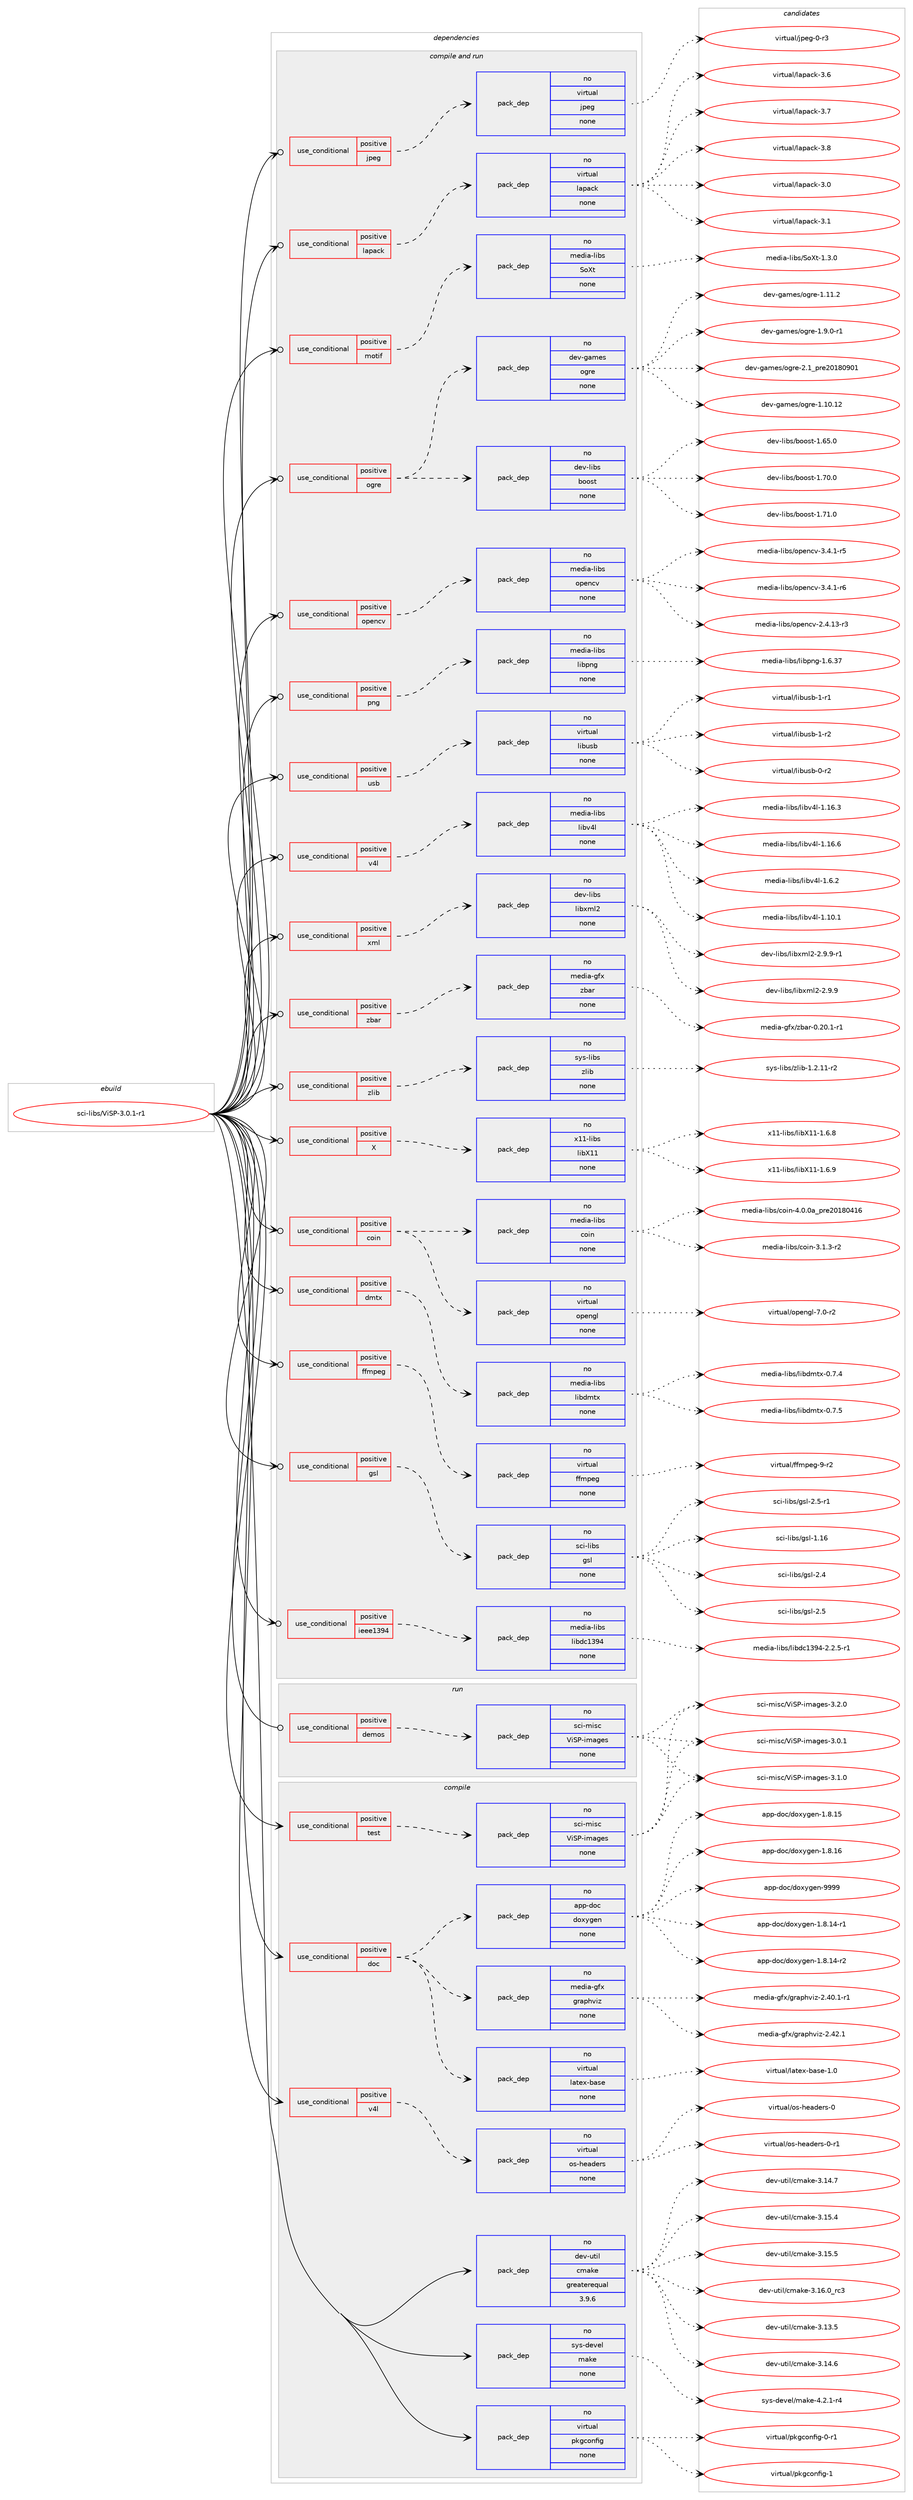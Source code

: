 digraph prolog {

# *************
# Graph options
# *************

newrank=true;
concentrate=true;
compound=true;
graph [rankdir=LR,fontname=Helvetica,fontsize=10,ranksep=1.5];#, ranksep=2.5, nodesep=0.2];
edge  [arrowhead=vee];
node  [fontname=Helvetica,fontsize=10];

# **********
# The ebuild
# **********

subgraph cluster_leftcol {
color=gray;
rank=same;
label=<<i>ebuild</i>>;
id [label="sci-libs/ViSP-3.0.1-r1", color=red, width=4, href="../sci-libs/ViSP-3.0.1-r1.svg"];
}

# ****************
# The dependencies
# ****************

subgraph cluster_midcol {
color=gray;
label=<<i>dependencies</i>>;
subgraph cluster_compile {
fillcolor="#eeeeee";
style=filled;
label=<<i>compile</i>>;
subgraph cond207596 {
dependency855461 [label=<<TABLE BORDER="0" CELLBORDER="1" CELLSPACING="0" CELLPADDING="4"><TR><TD ROWSPAN="3" CELLPADDING="10">use_conditional</TD></TR><TR><TD>positive</TD></TR><TR><TD>doc</TD></TR></TABLE>>, shape=none, color=red];
subgraph pack632768 {
dependency855462 [label=<<TABLE BORDER="0" CELLBORDER="1" CELLSPACING="0" CELLPADDING="4" WIDTH="220"><TR><TD ROWSPAN="6" CELLPADDING="30">pack_dep</TD></TR><TR><TD WIDTH="110">no</TD></TR><TR><TD>app-doc</TD></TR><TR><TD>doxygen</TD></TR><TR><TD>none</TD></TR><TR><TD></TD></TR></TABLE>>, shape=none, color=blue];
}
dependency855461:e -> dependency855462:w [weight=20,style="dashed",arrowhead="vee"];
subgraph pack632769 {
dependency855463 [label=<<TABLE BORDER="0" CELLBORDER="1" CELLSPACING="0" CELLPADDING="4" WIDTH="220"><TR><TD ROWSPAN="6" CELLPADDING="30">pack_dep</TD></TR><TR><TD WIDTH="110">no</TD></TR><TR><TD>virtual</TD></TR><TR><TD>latex-base</TD></TR><TR><TD>none</TD></TR><TR><TD></TD></TR></TABLE>>, shape=none, color=blue];
}
dependency855461:e -> dependency855463:w [weight=20,style="dashed",arrowhead="vee"];
subgraph pack632770 {
dependency855464 [label=<<TABLE BORDER="0" CELLBORDER="1" CELLSPACING="0" CELLPADDING="4" WIDTH="220"><TR><TD ROWSPAN="6" CELLPADDING="30">pack_dep</TD></TR><TR><TD WIDTH="110">no</TD></TR><TR><TD>media-gfx</TD></TR><TR><TD>graphviz</TD></TR><TR><TD>none</TD></TR><TR><TD></TD></TR></TABLE>>, shape=none, color=blue];
}
dependency855461:e -> dependency855464:w [weight=20,style="dashed",arrowhead="vee"];
}
id:e -> dependency855461:w [weight=20,style="solid",arrowhead="vee"];
subgraph cond207597 {
dependency855465 [label=<<TABLE BORDER="0" CELLBORDER="1" CELLSPACING="0" CELLPADDING="4"><TR><TD ROWSPAN="3" CELLPADDING="10">use_conditional</TD></TR><TR><TD>positive</TD></TR><TR><TD>test</TD></TR></TABLE>>, shape=none, color=red];
subgraph pack632771 {
dependency855466 [label=<<TABLE BORDER="0" CELLBORDER="1" CELLSPACING="0" CELLPADDING="4" WIDTH="220"><TR><TD ROWSPAN="6" CELLPADDING="30">pack_dep</TD></TR><TR><TD WIDTH="110">no</TD></TR><TR><TD>sci-misc</TD></TR><TR><TD>ViSP-images</TD></TR><TR><TD>none</TD></TR><TR><TD></TD></TR></TABLE>>, shape=none, color=blue];
}
dependency855465:e -> dependency855466:w [weight=20,style="dashed",arrowhead="vee"];
}
id:e -> dependency855465:w [weight=20,style="solid",arrowhead="vee"];
subgraph cond207598 {
dependency855467 [label=<<TABLE BORDER="0" CELLBORDER="1" CELLSPACING="0" CELLPADDING="4"><TR><TD ROWSPAN="3" CELLPADDING="10">use_conditional</TD></TR><TR><TD>positive</TD></TR><TR><TD>v4l</TD></TR></TABLE>>, shape=none, color=red];
subgraph pack632772 {
dependency855468 [label=<<TABLE BORDER="0" CELLBORDER="1" CELLSPACING="0" CELLPADDING="4" WIDTH="220"><TR><TD ROWSPAN="6" CELLPADDING="30">pack_dep</TD></TR><TR><TD WIDTH="110">no</TD></TR><TR><TD>virtual</TD></TR><TR><TD>os-headers</TD></TR><TR><TD>none</TD></TR><TR><TD></TD></TR></TABLE>>, shape=none, color=blue];
}
dependency855467:e -> dependency855468:w [weight=20,style="dashed",arrowhead="vee"];
}
id:e -> dependency855467:w [weight=20,style="solid",arrowhead="vee"];
subgraph pack632773 {
dependency855469 [label=<<TABLE BORDER="0" CELLBORDER="1" CELLSPACING="0" CELLPADDING="4" WIDTH="220"><TR><TD ROWSPAN="6" CELLPADDING="30">pack_dep</TD></TR><TR><TD WIDTH="110">no</TD></TR><TR><TD>dev-util</TD></TR><TR><TD>cmake</TD></TR><TR><TD>greaterequal</TD></TR><TR><TD>3.9.6</TD></TR></TABLE>>, shape=none, color=blue];
}
id:e -> dependency855469:w [weight=20,style="solid",arrowhead="vee"];
subgraph pack632774 {
dependency855470 [label=<<TABLE BORDER="0" CELLBORDER="1" CELLSPACING="0" CELLPADDING="4" WIDTH="220"><TR><TD ROWSPAN="6" CELLPADDING="30">pack_dep</TD></TR><TR><TD WIDTH="110">no</TD></TR><TR><TD>sys-devel</TD></TR><TR><TD>make</TD></TR><TR><TD>none</TD></TR><TR><TD></TD></TR></TABLE>>, shape=none, color=blue];
}
id:e -> dependency855470:w [weight=20,style="solid",arrowhead="vee"];
subgraph pack632775 {
dependency855471 [label=<<TABLE BORDER="0" CELLBORDER="1" CELLSPACING="0" CELLPADDING="4" WIDTH="220"><TR><TD ROWSPAN="6" CELLPADDING="30">pack_dep</TD></TR><TR><TD WIDTH="110">no</TD></TR><TR><TD>virtual</TD></TR><TR><TD>pkgconfig</TD></TR><TR><TD>none</TD></TR><TR><TD></TD></TR></TABLE>>, shape=none, color=blue];
}
id:e -> dependency855471:w [weight=20,style="solid",arrowhead="vee"];
}
subgraph cluster_compileandrun {
fillcolor="#eeeeee";
style=filled;
label=<<i>compile and run</i>>;
subgraph cond207599 {
dependency855472 [label=<<TABLE BORDER="0" CELLBORDER="1" CELLSPACING="0" CELLPADDING="4"><TR><TD ROWSPAN="3" CELLPADDING="10">use_conditional</TD></TR><TR><TD>positive</TD></TR><TR><TD>X</TD></TR></TABLE>>, shape=none, color=red];
subgraph pack632776 {
dependency855473 [label=<<TABLE BORDER="0" CELLBORDER="1" CELLSPACING="0" CELLPADDING="4" WIDTH="220"><TR><TD ROWSPAN="6" CELLPADDING="30">pack_dep</TD></TR><TR><TD WIDTH="110">no</TD></TR><TR><TD>x11-libs</TD></TR><TR><TD>libX11</TD></TR><TR><TD>none</TD></TR><TR><TD></TD></TR></TABLE>>, shape=none, color=blue];
}
dependency855472:e -> dependency855473:w [weight=20,style="dashed",arrowhead="vee"];
}
id:e -> dependency855472:w [weight=20,style="solid",arrowhead="odotvee"];
subgraph cond207600 {
dependency855474 [label=<<TABLE BORDER="0" CELLBORDER="1" CELLSPACING="0" CELLPADDING="4"><TR><TD ROWSPAN="3" CELLPADDING="10">use_conditional</TD></TR><TR><TD>positive</TD></TR><TR><TD>coin</TD></TR></TABLE>>, shape=none, color=red];
subgraph pack632777 {
dependency855475 [label=<<TABLE BORDER="0" CELLBORDER="1" CELLSPACING="0" CELLPADDING="4" WIDTH="220"><TR><TD ROWSPAN="6" CELLPADDING="30">pack_dep</TD></TR><TR><TD WIDTH="110">no</TD></TR><TR><TD>media-libs</TD></TR><TR><TD>coin</TD></TR><TR><TD>none</TD></TR><TR><TD></TD></TR></TABLE>>, shape=none, color=blue];
}
dependency855474:e -> dependency855475:w [weight=20,style="dashed",arrowhead="vee"];
subgraph pack632778 {
dependency855476 [label=<<TABLE BORDER="0" CELLBORDER="1" CELLSPACING="0" CELLPADDING="4" WIDTH="220"><TR><TD ROWSPAN="6" CELLPADDING="30">pack_dep</TD></TR><TR><TD WIDTH="110">no</TD></TR><TR><TD>virtual</TD></TR><TR><TD>opengl</TD></TR><TR><TD>none</TD></TR><TR><TD></TD></TR></TABLE>>, shape=none, color=blue];
}
dependency855474:e -> dependency855476:w [weight=20,style="dashed",arrowhead="vee"];
}
id:e -> dependency855474:w [weight=20,style="solid",arrowhead="odotvee"];
subgraph cond207601 {
dependency855477 [label=<<TABLE BORDER="0" CELLBORDER="1" CELLSPACING="0" CELLPADDING="4"><TR><TD ROWSPAN="3" CELLPADDING="10">use_conditional</TD></TR><TR><TD>positive</TD></TR><TR><TD>dmtx</TD></TR></TABLE>>, shape=none, color=red];
subgraph pack632779 {
dependency855478 [label=<<TABLE BORDER="0" CELLBORDER="1" CELLSPACING="0" CELLPADDING="4" WIDTH="220"><TR><TD ROWSPAN="6" CELLPADDING="30">pack_dep</TD></TR><TR><TD WIDTH="110">no</TD></TR><TR><TD>media-libs</TD></TR><TR><TD>libdmtx</TD></TR><TR><TD>none</TD></TR><TR><TD></TD></TR></TABLE>>, shape=none, color=blue];
}
dependency855477:e -> dependency855478:w [weight=20,style="dashed",arrowhead="vee"];
}
id:e -> dependency855477:w [weight=20,style="solid",arrowhead="odotvee"];
subgraph cond207602 {
dependency855479 [label=<<TABLE BORDER="0" CELLBORDER="1" CELLSPACING="0" CELLPADDING="4"><TR><TD ROWSPAN="3" CELLPADDING="10">use_conditional</TD></TR><TR><TD>positive</TD></TR><TR><TD>ffmpeg</TD></TR></TABLE>>, shape=none, color=red];
subgraph pack632780 {
dependency855480 [label=<<TABLE BORDER="0" CELLBORDER="1" CELLSPACING="0" CELLPADDING="4" WIDTH="220"><TR><TD ROWSPAN="6" CELLPADDING="30">pack_dep</TD></TR><TR><TD WIDTH="110">no</TD></TR><TR><TD>virtual</TD></TR><TR><TD>ffmpeg</TD></TR><TR><TD>none</TD></TR><TR><TD></TD></TR></TABLE>>, shape=none, color=blue];
}
dependency855479:e -> dependency855480:w [weight=20,style="dashed",arrowhead="vee"];
}
id:e -> dependency855479:w [weight=20,style="solid",arrowhead="odotvee"];
subgraph cond207603 {
dependency855481 [label=<<TABLE BORDER="0" CELLBORDER="1" CELLSPACING="0" CELLPADDING="4"><TR><TD ROWSPAN="3" CELLPADDING="10">use_conditional</TD></TR><TR><TD>positive</TD></TR><TR><TD>gsl</TD></TR></TABLE>>, shape=none, color=red];
subgraph pack632781 {
dependency855482 [label=<<TABLE BORDER="0" CELLBORDER="1" CELLSPACING="0" CELLPADDING="4" WIDTH="220"><TR><TD ROWSPAN="6" CELLPADDING="30">pack_dep</TD></TR><TR><TD WIDTH="110">no</TD></TR><TR><TD>sci-libs</TD></TR><TR><TD>gsl</TD></TR><TR><TD>none</TD></TR><TR><TD></TD></TR></TABLE>>, shape=none, color=blue];
}
dependency855481:e -> dependency855482:w [weight=20,style="dashed",arrowhead="vee"];
}
id:e -> dependency855481:w [weight=20,style="solid",arrowhead="odotvee"];
subgraph cond207604 {
dependency855483 [label=<<TABLE BORDER="0" CELLBORDER="1" CELLSPACING="0" CELLPADDING="4"><TR><TD ROWSPAN="3" CELLPADDING="10">use_conditional</TD></TR><TR><TD>positive</TD></TR><TR><TD>ieee1394</TD></TR></TABLE>>, shape=none, color=red];
subgraph pack632782 {
dependency855484 [label=<<TABLE BORDER="0" CELLBORDER="1" CELLSPACING="0" CELLPADDING="4" WIDTH="220"><TR><TD ROWSPAN="6" CELLPADDING="30">pack_dep</TD></TR><TR><TD WIDTH="110">no</TD></TR><TR><TD>media-libs</TD></TR><TR><TD>libdc1394</TD></TR><TR><TD>none</TD></TR><TR><TD></TD></TR></TABLE>>, shape=none, color=blue];
}
dependency855483:e -> dependency855484:w [weight=20,style="dashed",arrowhead="vee"];
}
id:e -> dependency855483:w [weight=20,style="solid",arrowhead="odotvee"];
subgraph cond207605 {
dependency855485 [label=<<TABLE BORDER="0" CELLBORDER="1" CELLSPACING="0" CELLPADDING="4"><TR><TD ROWSPAN="3" CELLPADDING="10">use_conditional</TD></TR><TR><TD>positive</TD></TR><TR><TD>jpeg</TD></TR></TABLE>>, shape=none, color=red];
subgraph pack632783 {
dependency855486 [label=<<TABLE BORDER="0" CELLBORDER="1" CELLSPACING="0" CELLPADDING="4" WIDTH="220"><TR><TD ROWSPAN="6" CELLPADDING="30">pack_dep</TD></TR><TR><TD WIDTH="110">no</TD></TR><TR><TD>virtual</TD></TR><TR><TD>jpeg</TD></TR><TR><TD>none</TD></TR><TR><TD></TD></TR></TABLE>>, shape=none, color=blue];
}
dependency855485:e -> dependency855486:w [weight=20,style="dashed",arrowhead="vee"];
}
id:e -> dependency855485:w [weight=20,style="solid",arrowhead="odotvee"];
subgraph cond207606 {
dependency855487 [label=<<TABLE BORDER="0" CELLBORDER="1" CELLSPACING="0" CELLPADDING="4"><TR><TD ROWSPAN="3" CELLPADDING="10">use_conditional</TD></TR><TR><TD>positive</TD></TR><TR><TD>lapack</TD></TR></TABLE>>, shape=none, color=red];
subgraph pack632784 {
dependency855488 [label=<<TABLE BORDER="0" CELLBORDER="1" CELLSPACING="0" CELLPADDING="4" WIDTH="220"><TR><TD ROWSPAN="6" CELLPADDING="30">pack_dep</TD></TR><TR><TD WIDTH="110">no</TD></TR><TR><TD>virtual</TD></TR><TR><TD>lapack</TD></TR><TR><TD>none</TD></TR><TR><TD></TD></TR></TABLE>>, shape=none, color=blue];
}
dependency855487:e -> dependency855488:w [weight=20,style="dashed",arrowhead="vee"];
}
id:e -> dependency855487:w [weight=20,style="solid",arrowhead="odotvee"];
subgraph cond207607 {
dependency855489 [label=<<TABLE BORDER="0" CELLBORDER="1" CELLSPACING="0" CELLPADDING="4"><TR><TD ROWSPAN="3" CELLPADDING="10">use_conditional</TD></TR><TR><TD>positive</TD></TR><TR><TD>motif</TD></TR></TABLE>>, shape=none, color=red];
subgraph pack632785 {
dependency855490 [label=<<TABLE BORDER="0" CELLBORDER="1" CELLSPACING="0" CELLPADDING="4" WIDTH="220"><TR><TD ROWSPAN="6" CELLPADDING="30">pack_dep</TD></TR><TR><TD WIDTH="110">no</TD></TR><TR><TD>media-libs</TD></TR><TR><TD>SoXt</TD></TR><TR><TD>none</TD></TR><TR><TD></TD></TR></TABLE>>, shape=none, color=blue];
}
dependency855489:e -> dependency855490:w [weight=20,style="dashed",arrowhead="vee"];
}
id:e -> dependency855489:w [weight=20,style="solid",arrowhead="odotvee"];
subgraph cond207608 {
dependency855491 [label=<<TABLE BORDER="0" CELLBORDER="1" CELLSPACING="0" CELLPADDING="4"><TR><TD ROWSPAN="3" CELLPADDING="10">use_conditional</TD></TR><TR><TD>positive</TD></TR><TR><TD>ogre</TD></TR></TABLE>>, shape=none, color=red];
subgraph pack632786 {
dependency855492 [label=<<TABLE BORDER="0" CELLBORDER="1" CELLSPACING="0" CELLPADDING="4" WIDTH="220"><TR><TD ROWSPAN="6" CELLPADDING="30">pack_dep</TD></TR><TR><TD WIDTH="110">no</TD></TR><TR><TD>dev-games</TD></TR><TR><TD>ogre</TD></TR><TR><TD>none</TD></TR><TR><TD></TD></TR></TABLE>>, shape=none, color=blue];
}
dependency855491:e -> dependency855492:w [weight=20,style="dashed",arrowhead="vee"];
subgraph pack632787 {
dependency855493 [label=<<TABLE BORDER="0" CELLBORDER="1" CELLSPACING="0" CELLPADDING="4" WIDTH="220"><TR><TD ROWSPAN="6" CELLPADDING="30">pack_dep</TD></TR><TR><TD WIDTH="110">no</TD></TR><TR><TD>dev-libs</TD></TR><TR><TD>boost</TD></TR><TR><TD>none</TD></TR><TR><TD></TD></TR></TABLE>>, shape=none, color=blue];
}
dependency855491:e -> dependency855493:w [weight=20,style="dashed",arrowhead="vee"];
}
id:e -> dependency855491:w [weight=20,style="solid",arrowhead="odotvee"];
subgraph cond207609 {
dependency855494 [label=<<TABLE BORDER="0" CELLBORDER="1" CELLSPACING="0" CELLPADDING="4"><TR><TD ROWSPAN="3" CELLPADDING="10">use_conditional</TD></TR><TR><TD>positive</TD></TR><TR><TD>opencv</TD></TR></TABLE>>, shape=none, color=red];
subgraph pack632788 {
dependency855495 [label=<<TABLE BORDER="0" CELLBORDER="1" CELLSPACING="0" CELLPADDING="4" WIDTH="220"><TR><TD ROWSPAN="6" CELLPADDING="30">pack_dep</TD></TR><TR><TD WIDTH="110">no</TD></TR><TR><TD>media-libs</TD></TR><TR><TD>opencv</TD></TR><TR><TD>none</TD></TR><TR><TD></TD></TR></TABLE>>, shape=none, color=blue];
}
dependency855494:e -> dependency855495:w [weight=20,style="dashed",arrowhead="vee"];
}
id:e -> dependency855494:w [weight=20,style="solid",arrowhead="odotvee"];
subgraph cond207610 {
dependency855496 [label=<<TABLE BORDER="0" CELLBORDER="1" CELLSPACING="0" CELLPADDING="4"><TR><TD ROWSPAN="3" CELLPADDING="10">use_conditional</TD></TR><TR><TD>positive</TD></TR><TR><TD>png</TD></TR></TABLE>>, shape=none, color=red];
subgraph pack632789 {
dependency855497 [label=<<TABLE BORDER="0" CELLBORDER="1" CELLSPACING="0" CELLPADDING="4" WIDTH="220"><TR><TD ROWSPAN="6" CELLPADDING="30">pack_dep</TD></TR><TR><TD WIDTH="110">no</TD></TR><TR><TD>media-libs</TD></TR><TR><TD>libpng</TD></TR><TR><TD>none</TD></TR><TR><TD></TD></TR></TABLE>>, shape=none, color=blue];
}
dependency855496:e -> dependency855497:w [weight=20,style="dashed",arrowhead="vee"];
}
id:e -> dependency855496:w [weight=20,style="solid",arrowhead="odotvee"];
subgraph cond207611 {
dependency855498 [label=<<TABLE BORDER="0" CELLBORDER="1" CELLSPACING="0" CELLPADDING="4"><TR><TD ROWSPAN="3" CELLPADDING="10">use_conditional</TD></TR><TR><TD>positive</TD></TR><TR><TD>usb</TD></TR></TABLE>>, shape=none, color=red];
subgraph pack632790 {
dependency855499 [label=<<TABLE BORDER="0" CELLBORDER="1" CELLSPACING="0" CELLPADDING="4" WIDTH="220"><TR><TD ROWSPAN="6" CELLPADDING="30">pack_dep</TD></TR><TR><TD WIDTH="110">no</TD></TR><TR><TD>virtual</TD></TR><TR><TD>libusb</TD></TR><TR><TD>none</TD></TR><TR><TD></TD></TR></TABLE>>, shape=none, color=blue];
}
dependency855498:e -> dependency855499:w [weight=20,style="dashed",arrowhead="vee"];
}
id:e -> dependency855498:w [weight=20,style="solid",arrowhead="odotvee"];
subgraph cond207612 {
dependency855500 [label=<<TABLE BORDER="0" CELLBORDER="1" CELLSPACING="0" CELLPADDING="4"><TR><TD ROWSPAN="3" CELLPADDING="10">use_conditional</TD></TR><TR><TD>positive</TD></TR><TR><TD>v4l</TD></TR></TABLE>>, shape=none, color=red];
subgraph pack632791 {
dependency855501 [label=<<TABLE BORDER="0" CELLBORDER="1" CELLSPACING="0" CELLPADDING="4" WIDTH="220"><TR><TD ROWSPAN="6" CELLPADDING="30">pack_dep</TD></TR><TR><TD WIDTH="110">no</TD></TR><TR><TD>media-libs</TD></TR><TR><TD>libv4l</TD></TR><TR><TD>none</TD></TR><TR><TD></TD></TR></TABLE>>, shape=none, color=blue];
}
dependency855500:e -> dependency855501:w [weight=20,style="dashed",arrowhead="vee"];
}
id:e -> dependency855500:w [weight=20,style="solid",arrowhead="odotvee"];
subgraph cond207613 {
dependency855502 [label=<<TABLE BORDER="0" CELLBORDER="1" CELLSPACING="0" CELLPADDING="4"><TR><TD ROWSPAN="3" CELLPADDING="10">use_conditional</TD></TR><TR><TD>positive</TD></TR><TR><TD>xml</TD></TR></TABLE>>, shape=none, color=red];
subgraph pack632792 {
dependency855503 [label=<<TABLE BORDER="0" CELLBORDER="1" CELLSPACING="0" CELLPADDING="4" WIDTH="220"><TR><TD ROWSPAN="6" CELLPADDING="30">pack_dep</TD></TR><TR><TD WIDTH="110">no</TD></TR><TR><TD>dev-libs</TD></TR><TR><TD>libxml2</TD></TR><TR><TD>none</TD></TR><TR><TD></TD></TR></TABLE>>, shape=none, color=blue];
}
dependency855502:e -> dependency855503:w [weight=20,style="dashed",arrowhead="vee"];
}
id:e -> dependency855502:w [weight=20,style="solid",arrowhead="odotvee"];
subgraph cond207614 {
dependency855504 [label=<<TABLE BORDER="0" CELLBORDER="1" CELLSPACING="0" CELLPADDING="4"><TR><TD ROWSPAN="3" CELLPADDING="10">use_conditional</TD></TR><TR><TD>positive</TD></TR><TR><TD>zbar</TD></TR></TABLE>>, shape=none, color=red];
subgraph pack632793 {
dependency855505 [label=<<TABLE BORDER="0" CELLBORDER="1" CELLSPACING="0" CELLPADDING="4" WIDTH="220"><TR><TD ROWSPAN="6" CELLPADDING="30">pack_dep</TD></TR><TR><TD WIDTH="110">no</TD></TR><TR><TD>media-gfx</TD></TR><TR><TD>zbar</TD></TR><TR><TD>none</TD></TR><TR><TD></TD></TR></TABLE>>, shape=none, color=blue];
}
dependency855504:e -> dependency855505:w [weight=20,style="dashed",arrowhead="vee"];
}
id:e -> dependency855504:w [weight=20,style="solid",arrowhead="odotvee"];
subgraph cond207615 {
dependency855506 [label=<<TABLE BORDER="0" CELLBORDER="1" CELLSPACING="0" CELLPADDING="4"><TR><TD ROWSPAN="3" CELLPADDING="10">use_conditional</TD></TR><TR><TD>positive</TD></TR><TR><TD>zlib</TD></TR></TABLE>>, shape=none, color=red];
subgraph pack632794 {
dependency855507 [label=<<TABLE BORDER="0" CELLBORDER="1" CELLSPACING="0" CELLPADDING="4" WIDTH="220"><TR><TD ROWSPAN="6" CELLPADDING="30">pack_dep</TD></TR><TR><TD WIDTH="110">no</TD></TR><TR><TD>sys-libs</TD></TR><TR><TD>zlib</TD></TR><TR><TD>none</TD></TR><TR><TD></TD></TR></TABLE>>, shape=none, color=blue];
}
dependency855506:e -> dependency855507:w [weight=20,style="dashed",arrowhead="vee"];
}
id:e -> dependency855506:w [weight=20,style="solid",arrowhead="odotvee"];
}
subgraph cluster_run {
fillcolor="#eeeeee";
style=filled;
label=<<i>run</i>>;
subgraph cond207616 {
dependency855508 [label=<<TABLE BORDER="0" CELLBORDER="1" CELLSPACING="0" CELLPADDING="4"><TR><TD ROWSPAN="3" CELLPADDING="10">use_conditional</TD></TR><TR><TD>positive</TD></TR><TR><TD>demos</TD></TR></TABLE>>, shape=none, color=red];
subgraph pack632795 {
dependency855509 [label=<<TABLE BORDER="0" CELLBORDER="1" CELLSPACING="0" CELLPADDING="4" WIDTH="220"><TR><TD ROWSPAN="6" CELLPADDING="30">pack_dep</TD></TR><TR><TD WIDTH="110">no</TD></TR><TR><TD>sci-misc</TD></TR><TR><TD>ViSP-images</TD></TR><TR><TD>none</TD></TR><TR><TD></TD></TR></TABLE>>, shape=none, color=blue];
}
dependency855508:e -> dependency855509:w [weight=20,style="dashed",arrowhead="vee"];
}
id:e -> dependency855508:w [weight=20,style="solid",arrowhead="odot"];
}
}

# **************
# The candidates
# **************

subgraph cluster_choices {
rank=same;
color=gray;
label=<<i>candidates</i>>;

subgraph choice632768 {
color=black;
nodesep=1;
choice97112112451001119947100111120121103101110454946564649524511449 [label="app-doc/doxygen-1.8.14-r1", color=red, width=4,href="../app-doc/doxygen-1.8.14-r1.svg"];
choice97112112451001119947100111120121103101110454946564649524511450 [label="app-doc/doxygen-1.8.14-r2", color=red, width=4,href="../app-doc/doxygen-1.8.14-r2.svg"];
choice9711211245100111994710011112012110310111045494656464953 [label="app-doc/doxygen-1.8.15", color=red, width=4,href="../app-doc/doxygen-1.8.15.svg"];
choice9711211245100111994710011112012110310111045494656464954 [label="app-doc/doxygen-1.8.16", color=red, width=4,href="../app-doc/doxygen-1.8.16.svg"];
choice971121124510011199471001111201211031011104557575757 [label="app-doc/doxygen-9999", color=red, width=4,href="../app-doc/doxygen-9999.svg"];
dependency855462:e -> choice97112112451001119947100111120121103101110454946564649524511449:w [style=dotted,weight="100"];
dependency855462:e -> choice97112112451001119947100111120121103101110454946564649524511450:w [style=dotted,weight="100"];
dependency855462:e -> choice9711211245100111994710011112012110310111045494656464953:w [style=dotted,weight="100"];
dependency855462:e -> choice9711211245100111994710011112012110310111045494656464954:w [style=dotted,weight="100"];
dependency855462:e -> choice971121124510011199471001111201211031011104557575757:w [style=dotted,weight="100"];
}
subgraph choice632769 {
color=black;
nodesep=1;
choice11810511411611797108471089711610112045989711510145494648 [label="virtual/latex-base-1.0", color=red, width=4,href="../virtual/latex-base-1.0.svg"];
dependency855463:e -> choice11810511411611797108471089711610112045989711510145494648:w [style=dotted,weight="100"];
}
subgraph choice632770 {
color=black;
nodesep=1;
choice10910110010597451031021204710311497112104118105122455046524846494511449 [label="media-gfx/graphviz-2.40.1-r1", color=red, width=4,href="../media-gfx/graphviz-2.40.1-r1.svg"];
choice1091011001059745103102120471031149711210411810512245504652504649 [label="media-gfx/graphviz-2.42.1", color=red, width=4,href="../media-gfx/graphviz-2.42.1.svg"];
dependency855464:e -> choice10910110010597451031021204710311497112104118105122455046524846494511449:w [style=dotted,weight="100"];
dependency855464:e -> choice1091011001059745103102120471031149711210411810512245504652504649:w [style=dotted,weight="100"];
}
subgraph choice632771 {
color=black;
nodesep=1;
choice115991054510910511599478610583804510510997103101115455146484649 [label="sci-misc/ViSP-images-3.0.1", color=red, width=4,href="../sci-misc/ViSP-images-3.0.1.svg"];
choice115991054510910511599478610583804510510997103101115455146494648 [label="sci-misc/ViSP-images-3.1.0", color=red, width=4,href="../sci-misc/ViSP-images-3.1.0.svg"];
choice115991054510910511599478610583804510510997103101115455146504648 [label="sci-misc/ViSP-images-3.2.0", color=red, width=4,href="../sci-misc/ViSP-images-3.2.0.svg"];
dependency855466:e -> choice115991054510910511599478610583804510510997103101115455146484649:w [style=dotted,weight="100"];
dependency855466:e -> choice115991054510910511599478610583804510510997103101115455146494648:w [style=dotted,weight="100"];
dependency855466:e -> choice115991054510910511599478610583804510510997103101115455146504648:w [style=dotted,weight="100"];
}
subgraph choice632772 {
color=black;
nodesep=1;
choice118105114116117971084711111545104101971001011141154548 [label="virtual/os-headers-0", color=red, width=4,href="../virtual/os-headers-0.svg"];
choice1181051141161179710847111115451041019710010111411545484511449 [label="virtual/os-headers-0-r1", color=red, width=4,href="../virtual/os-headers-0-r1.svg"];
dependency855468:e -> choice118105114116117971084711111545104101971001011141154548:w [style=dotted,weight="100"];
dependency855468:e -> choice1181051141161179710847111115451041019710010111411545484511449:w [style=dotted,weight="100"];
}
subgraph choice632773 {
color=black;
nodesep=1;
choice1001011184511711610510847991099710710145514649514653 [label="dev-util/cmake-3.13.5", color=red, width=4,href="../dev-util/cmake-3.13.5.svg"];
choice1001011184511711610510847991099710710145514649524654 [label="dev-util/cmake-3.14.6", color=red, width=4,href="../dev-util/cmake-3.14.6.svg"];
choice1001011184511711610510847991099710710145514649524655 [label="dev-util/cmake-3.14.7", color=red, width=4,href="../dev-util/cmake-3.14.7.svg"];
choice1001011184511711610510847991099710710145514649534652 [label="dev-util/cmake-3.15.4", color=red, width=4,href="../dev-util/cmake-3.15.4.svg"];
choice1001011184511711610510847991099710710145514649534653 [label="dev-util/cmake-3.15.5", color=red, width=4,href="../dev-util/cmake-3.15.5.svg"];
choice1001011184511711610510847991099710710145514649544648951149951 [label="dev-util/cmake-3.16.0_rc3", color=red, width=4,href="../dev-util/cmake-3.16.0_rc3.svg"];
dependency855469:e -> choice1001011184511711610510847991099710710145514649514653:w [style=dotted,weight="100"];
dependency855469:e -> choice1001011184511711610510847991099710710145514649524654:w [style=dotted,weight="100"];
dependency855469:e -> choice1001011184511711610510847991099710710145514649524655:w [style=dotted,weight="100"];
dependency855469:e -> choice1001011184511711610510847991099710710145514649534652:w [style=dotted,weight="100"];
dependency855469:e -> choice1001011184511711610510847991099710710145514649534653:w [style=dotted,weight="100"];
dependency855469:e -> choice1001011184511711610510847991099710710145514649544648951149951:w [style=dotted,weight="100"];
}
subgraph choice632774 {
color=black;
nodesep=1;
choice1151211154510010111810110847109971071014552465046494511452 [label="sys-devel/make-4.2.1-r4", color=red, width=4,href="../sys-devel/make-4.2.1-r4.svg"];
dependency855470:e -> choice1151211154510010111810110847109971071014552465046494511452:w [style=dotted,weight="100"];
}
subgraph choice632775 {
color=black;
nodesep=1;
choice11810511411611797108471121071039911111010210510345484511449 [label="virtual/pkgconfig-0-r1", color=red, width=4,href="../virtual/pkgconfig-0-r1.svg"];
choice1181051141161179710847112107103991111101021051034549 [label="virtual/pkgconfig-1", color=red, width=4,href="../virtual/pkgconfig-1.svg"];
dependency855471:e -> choice11810511411611797108471121071039911111010210510345484511449:w [style=dotted,weight="100"];
dependency855471:e -> choice1181051141161179710847112107103991111101021051034549:w [style=dotted,weight="100"];
}
subgraph choice632776 {
color=black;
nodesep=1;
choice120494945108105981154710810598884949454946544656 [label="x11-libs/libX11-1.6.8", color=red, width=4,href="../x11-libs/libX11-1.6.8.svg"];
choice120494945108105981154710810598884949454946544657 [label="x11-libs/libX11-1.6.9", color=red, width=4,href="../x11-libs/libX11-1.6.9.svg"];
dependency855473:e -> choice120494945108105981154710810598884949454946544656:w [style=dotted,weight="100"];
dependency855473:e -> choice120494945108105981154710810598884949454946544657:w [style=dotted,weight="100"];
}
subgraph choice632777 {
color=black;
nodesep=1;
choice10910110010597451081059811547991111051104551464946514511450 [label="media-libs/coin-3.1.3-r2", color=red, width=4,href="../media-libs/coin-3.1.3-r2.svg"];
choice109101100105974510810598115479911110511045524648464897951121141015048495648524954 [label="media-libs/coin-4.0.0a_pre20180416", color=red, width=4,href="../media-libs/coin-4.0.0a_pre20180416.svg"];
dependency855475:e -> choice10910110010597451081059811547991111051104551464946514511450:w [style=dotted,weight="100"];
dependency855475:e -> choice109101100105974510810598115479911110511045524648464897951121141015048495648524954:w [style=dotted,weight="100"];
}
subgraph choice632778 {
color=black;
nodesep=1;
choice1181051141161179710847111112101110103108455546484511450 [label="virtual/opengl-7.0-r2", color=red, width=4,href="../virtual/opengl-7.0-r2.svg"];
dependency855476:e -> choice1181051141161179710847111112101110103108455546484511450:w [style=dotted,weight="100"];
}
subgraph choice632779 {
color=black;
nodesep=1;
choice1091011001059745108105981154710810598100109116120454846554652 [label="media-libs/libdmtx-0.7.4", color=red, width=4,href="../media-libs/libdmtx-0.7.4.svg"];
choice1091011001059745108105981154710810598100109116120454846554653 [label="media-libs/libdmtx-0.7.5", color=red, width=4,href="../media-libs/libdmtx-0.7.5.svg"];
dependency855478:e -> choice1091011001059745108105981154710810598100109116120454846554652:w [style=dotted,weight="100"];
dependency855478:e -> choice1091011001059745108105981154710810598100109116120454846554653:w [style=dotted,weight="100"];
}
subgraph choice632780 {
color=black;
nodesep=1;
choice118105114116117971084710210210911210110345574511450 [label="virtual/ffmpeg-9-r2", color=red, width=4,href="../virtual/ffmpeg-9-r2.svg"];
dependency855480:e -> choice118105114116117971084710210210911210110345574511450:w [style=dotted,weight="100"];
}
subgraph choice632781 {
color=black;
nodesep=1;
choice115991054510810598115471031151084549464954 [label="sci-libs/gsl-1.16", color=red, width=4,href="../sci-libs/gsl-1.16.svg"];
choice1159910545108105981154710311510845504652 [label="sci-libs/gsl-2.4", color=red, width=4,href="../sci-libs/gsl-2.4.svg"];
choice1159910545108105981154710311510845504653 [label="sci-libs/gsl-2.5", color=red, width=4,href="../sci-libs/gsl-2.5.svg"];
choice11599105451081059811547103115108455046534511449 [label="sci-libs/gsl-2.5-r1", color=red, width=4,href="../sci-libs/gsl-2.5-r1.svg"];
dependency855482:e -> choice115991054510810598115471031151084549464954:w [style=dotted,weight="100"];
dependency855482:e -> choice1159910545108105981154710311510845504652:w [style=dotted,weight="100"];
dependency855482:e -> choice1159910545108105981154710311510845504653:w [style=dotted,weight="100"];
dependency855482:e -> choice11599105451081059811547103115108455046534511449:w [style=dotted,weight="100"];
}
subgraph choice632782 {
color=black;
nodesep=1;
choice109101100105974510810598115471081059810099495157524550465046534511449 [label="media-libs/libdc1394-2.2.5-r1", color=red, width=4,href="../media-libs/libdc1394-2.2.5-r1.svg"];
dependency855484:e -> choice109101100105974510810598115471081059810099495157524550465046534511449:w [style=dotted,weight="100"];
}
subgraph choice632783 {
color=black;
nodesep=1;
choice118105114116117971084710611210110345484511451 [label="virtual/jpeg-0-r3", color=red, width=4,href="../virtual/jpeg-0-r3.svg"];
dependency855486:e -> choice118105114116117971084710611210110345484511451:w [style=dotted,weight="100"];
}
subgraph choice632784 {
color=black;
nodesep=1;
choice118105114116117971084710897112979910745514648 [label="virtual/lapack-3.0", color=red, width=4,href="../virtual/lapack-3.0.svg"];
choice118105114116117971084710897112979910745514649 [label="virtual/lapack-3.1", color=red, width=4,href="../virtual/lapack-3.1.svg"];
choice118105114116117971084710897112979910745514654 [label="virtual/lapack-3.6", color=red, width=4,href="../virtual/lapack-3.6.svg"];
choice118105114116117971084710897112979910745514655 [label="virtual/lapack-3.7", color=red, width=4,href="../virtual/lapack-3.7.svg"];
choice118105114116117971084710897112979910745514656 [label="virtual/lapack-3.8", color=red, width=4,href="../virtual/lapack-3.8.svg"];
dependency855488:e -> choice118105114116117971084710897112979910745514648:w [style=dotted,weight="100"];
dependency855488:e -> choice118105114116117971084710897112979910745514649:w [style=dotted,weight="100"];
dependency855488:e -> choice118105114116117971084710897112979910745514654:w [style=dotted,weight="100"];
dependency855488:e -> choice118105114116117971084710897112979910745514655:w [style=dotted,weight="100"];
dependency855488:e -> choice118105114116117971084710897112979910745514656:w [style=dotted,weight="100"];
}
subgraph choice632785 {
color=black;
nodesep=1;
choice109101100105974510810598115478311188116454946514648 [label="media-libs/SoXt-1.3.0", color=red, width=4,href="../media-libs/SoXt-1.3.0.svg"];
dependency855490:e -> choice109101100105974510810598115478311188116454946514648:w [style=dotted,weight="100"];
}
subgraph choice632786 {
color=black;
nodesep=1;
choice1001011184510397109101115471111031141014549464948464950 [label="dev-games/ogre-1.10.12", color=red, width=4,href="../dev-games/ogre-1.10.12.svg"];
choice10010111845103971091011154711110311410145494649494650 [label="dev-games/ogre-1.11.2", color=red, width=4,href="../dev-games/ogre-1.11.2.svg"];
choice1001011184510397109101115471111031141014549465746484511449 [label="dev-games/ogre-1.9.0-r1", color=red, width=4,href="../dev-games/ogre-1.9.0-r1.svg"];
choice10010111845103971091011154711110311410145504649951121141015048495648574849 [label="dev-games/ogre-2.1_pre20180901", color=red, width=4,href="../dev-games/ogre-2.1_pre20180901.svg"];
dependency855492:e -> choice1001011184510397109101115471111031141014549464948464950:w [style=dotted,weight="100"];
dependency855492:e -> choice10010111845103971091011154711110311410145494649494650:w [style=dotted,weight="100"];
dependency855492:e -> choice1001011184510397109101115471111031141014549465746484511449:w [style=dotted,weight="100"];
dependency855492:e -> choice10010111845103971091011154711110311410145504649951121141015048495648574849:w [style=dotted,weight="100"];
}
subgraph choice632787 {
color=black;
nodesep=1;
choice1001011184510810598115479811111111511645494654534648 [label="dev-libs/boost-1.65.0", color=red, width=4,href="../dev-libs/boost-1.65.0.svg"];
choice1001011184510810598115479811111111511645494655484648 [label="dev-libs/boost-1.70.0", color=red, width=4,href="../dev-libs/boost-1.70.0.svg"];
choice1001011184510810598115479811111111511645494655494648 [label="dev-libs/boost-1.71.0", color=red, width=4,href="../dev-libs/boost-1.71.0.svg"];
dependency855493:e -> choice1001011184510810598115479811111111511645494654534648:w [style=dotted,weight="100"];
dependency855493:e -> choice1001011184510810598115479811111111511645494655484648:w [style=dotted,weight="100"];
dependency855493:e -> choice1001011184510810598115479811111111511645494655494648:w [style=dotted,weight="100"];
}
subgraph choice632788 {
color=black;
nodesep=1;
choice1091011001059745108105981154711111210111099118455046524649514511451 [label="media-libs/opencv-2.4.13-r3", color=red, width=4,href="../media-libs/opencv-2.4.13-r3.svg"];
choice10910110010597451081059811547111112101110991184551465246494511453 [label="media-libs/opencv-3.4.1-r5", color=red, width=4,href="../media-libs/opencv-3.4.1-r5.svg"];
choice10910110010597451081059811547111112101110991184551465246494511454 [label="media-libs/opencv-3.4.1-r6", color=red, width=4,href="../media-libs/opencv-3.4.1-r6.svg"];
dependency855495:e -> choice1091011001059745108105981154711111210111099118455046524649514511451:w [style=dotted,weight="100"];
dependency855495:e -> choice10910110010597451081059811547111112101110991184551465246494511453:w [style=dotted,weight="100"];
dependency855495:e -> choice10910110010597451081059811547111112101110991184551465246494511454:w [style=dotted,weight="100"];
}
subgraph choice632789 {
color=black;
nodesep=1;
choice109101100105974510810598115471081059811211010345494654465155 [label="media-libs/libpng-1.6.37", color=red, width=4,href="../media-libs/libpng-1.6.37.svg"];
dependency855497:e -> choice109101100105974510810598115471081059811211010345494654465155:w [style=dotted,weight="100"];
}
subgraph choice632790 {
color=black;
nodesep=1;
choice1181051141161179710847108105981171159845484511450 [label="virtual/libusb-0-r2", color=red, width=4,href="../virtual/libusb-0-r2.svg"];
choice1181051141161179710847108105981171159845494511449 [label="virtual/libusb-1-r1", color=red, width=4,href="../virtual/libusb-1-r1.svg"];
choice1181051141161179710847108105981171159845494511450 [label="virtual/libusb-1-r2", color=red, width=4,href="../virtual/libusb-1-r2.svg"];
dependency855499:e -> choice1181051141161179710847108105981171159845484511450:w [style=dotted,weight="100"];
dependency855499:e -> choice1181051141161179710847108105981171159845494511449:w [style=dotted,weight="100"];
dependency855499:e -> choice1181051141161179710847108105981171159845494511450:w [style=dotted,weight="100"];
}
subgraph choice632791 {
color=black;
nodesep=1;
choice10910110010597451081059811547108105981185210845494649484649 [label="media-libs/libv4l-1.10.1", color=red, width=4,href="../media-libs/libv4l-1.10.1.svg"];
choice10910110010597451081059811547108105981185210845494649544651 [label="media-libs/libv4l-1.16.3", color=red, width=4,href="../media-libs/libv4l-1.16.3.svg"];
choice10910110010597451081059811547108105981185210845494649544654 [label="media-libs/libv4l-1.16.6", color=red, width=4,href="../media-libs/libv4l-1.16.6.svg"];
choice109101100105974510810598115471081059811852108454946544650 [label="media-libs/libv4l-1.6.2", color=red, width=4,href="../media-libs/libv4l-1.6.2.svg"];
dependency855501:e -> choice10910110010597451081059811547108105981185210845494649484649:w [style=dotted,weight="100"];
dependency855501:e -> choice10910110010597451081059811547108105981185210845494649544651:w [style=dotted,weight="100"];
dependency855501:e -> choice10910110010597451081059811547108105981185210845494649544654:w [style=dotted,weight="100"];
dependency855501:e -> choice109101100105974510810598115471081059811852108454946544650:w [style=dotted,weight="100"];
}
subgraph choice632792 {
color=black;
nodesep=1;
choice1001011184510810598115471081059812010910850455046574657 [label="dev-libs/libxml2-2.9.9", color=red, width=4,href="../dev-libs/libxml2-2.9.9.svg"];
choice10010111845108105981154710810598120109108504550465746574511449 [label="dev-libs/libxml2-2.9.9-r1", color=red, width=4,href="../dev-libs/libxml2-2.9.9-r1.svg"];
dependency855503:e -> choice1001011184510810598115471081059812010910850455046574657:w [style=dotted,weight="100"];
dependency855503:e -> choice10010111845108105981154710810598120109108504550465746574511449:w [style=dotted,weight="100"];
}
subgraph choice632793 {
color=black;
nodesep=1;
choice1091011001059745103102120471229897114454846504846494511449 [label="media-gfx/zbar-0.20.1-r1", color=red, width=4,href="../media-gfx/zbar-0.20.1-r1.svg"];
dependency855505:e -> choice1091011001059745103102120471229897114454846504846494511449:w [style=dotted,weight="100"];
}
subgraph choice632794 {
color=black;
nodesep=1;
choice11512111545108105981154712210810598454946504649494511450 [label="sys-libs/zlib-1.2.11-r2", color=red, width=4,href="../sys-libs/zlib-1.2.11-r2.svg"];
dependency855507:e -> choice11512111545108105981154712210810598454946504649494511450:w [style=dotted,weight="100"];
}
subgraph choice632795 {
color=black;
nodesep=1;
choice115991054510910511599478610583804510510997103101115455146484649 [label="sci-misc/ViSP-images-3.0.1", color=red, width=4,href="../sci-misc/ViSP-images-3.0.1.svg"];
choice115991054510910511599478610583804510510997103101115455146494648 [label="sci-misc/ViSP-images-3.1.0", color=red, width=4,href="../sci-misc/ViSP-images-3.1.0.svg"];
choice115991054510910511599478610583804510510997103101115455146504648 [label="sci-misc/ViSP-images-3.2.0", color=red, width=4,href="../sci-misc/ViSP-images-3.2.0.svg"];
dependency855509:e -> choice115991054510910511599478610583804510510997103101115455146484649:w [style=dotted,weight="100"];
dependency855509:e -> choice115991054510910511599478610583804510510997103101115455146494648:w [style=dotted,weight="100"];
dependency855509:e -> choice115991054510910511599478610583804510510997103101115455146504648:w [style=dotted,weight="100"];
}
}

}

